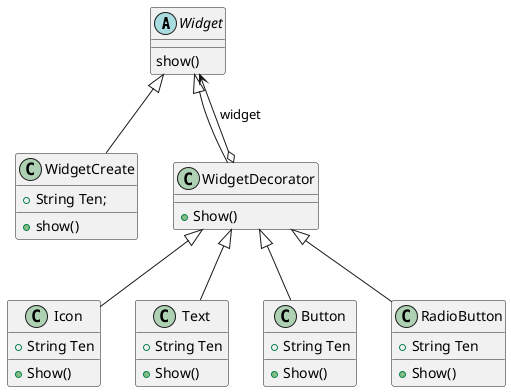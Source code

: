 @startuml
abstract class Widget{
    show()
}

class WidgetCreate{
    + String Ten;
    + show()
}

class WidgetDecorator{
    + Show()
}
class Icon{
    + String Ten
    + Show()
}
class Text{
    + String Ten
    + Show()
}
class Button{
    + String Ten
    + Show()
}
class RadioButton{
    + String Ten
    + Show()
}

Widget <|-- WidgetCreate
Widget <|-- WidgetDecorator
WidgetDecorator o--> Widget:widget
WidgetDecorator <|-- Icon
WidgetDecorator <|-- Text
WidgetDecorator <|-- Button
WidgetDecorator <|-- RadioButton
@enduml
